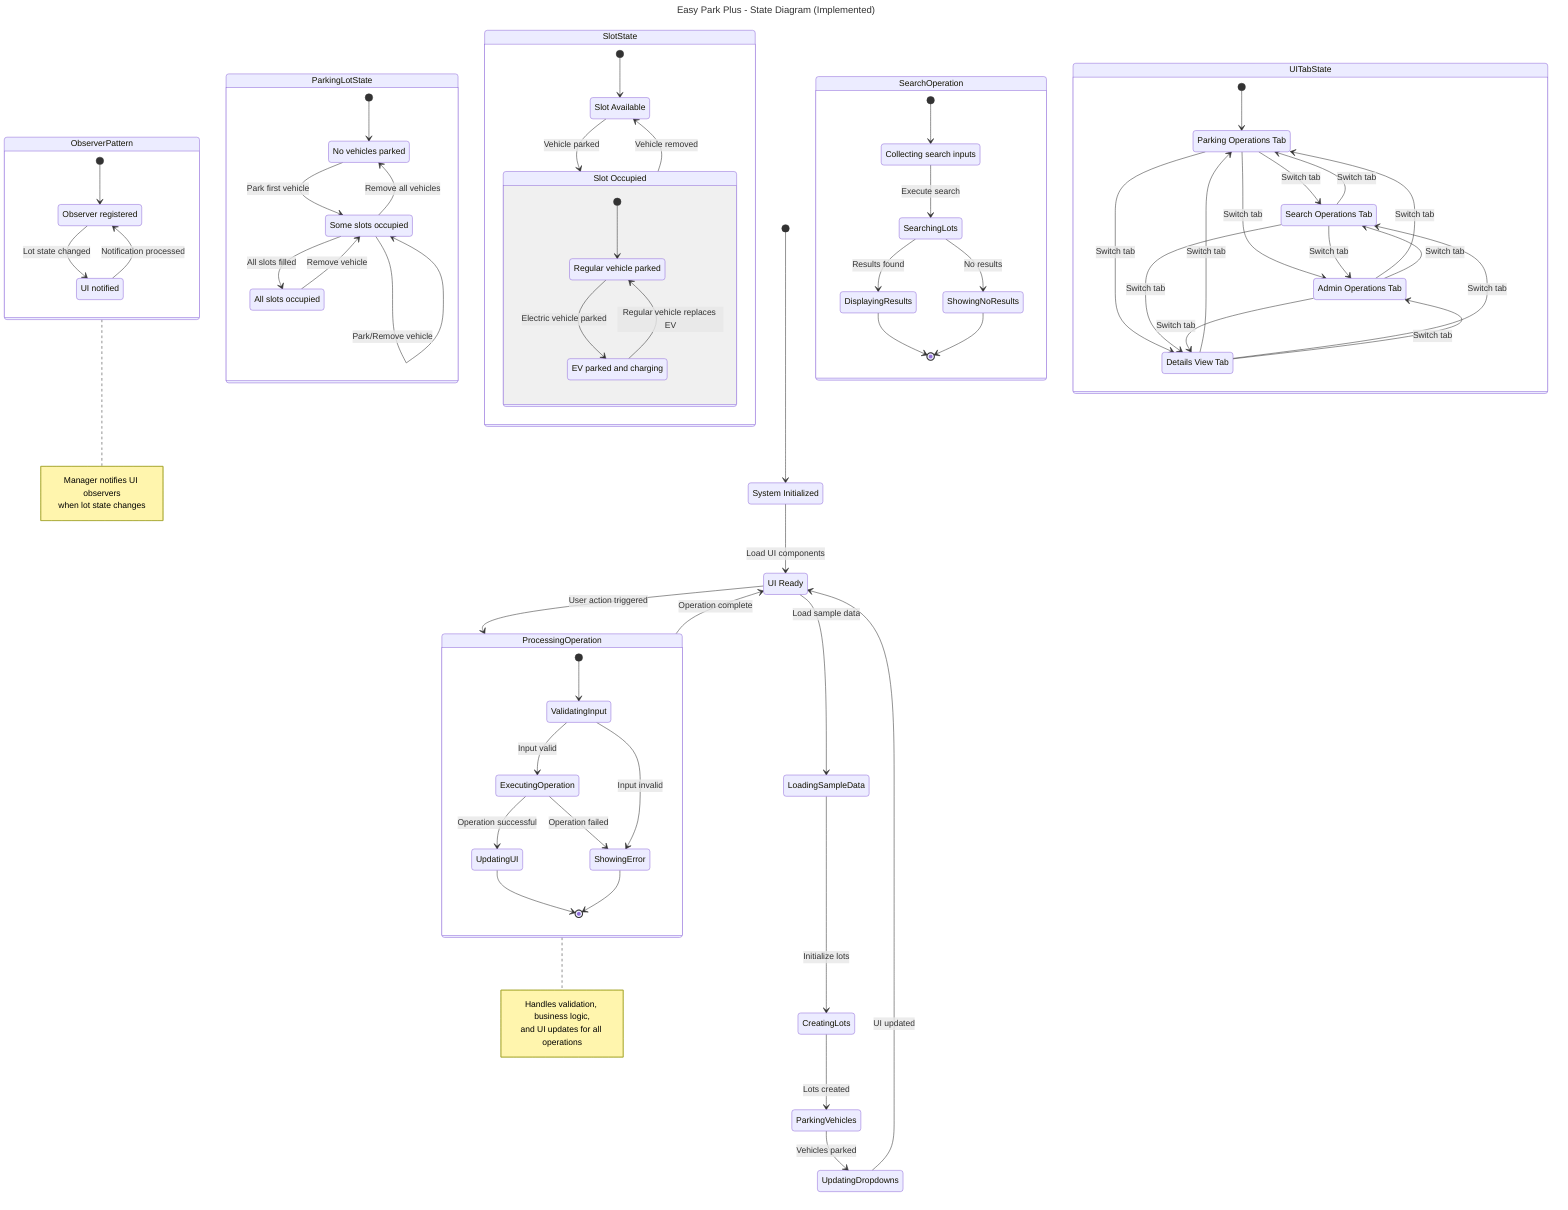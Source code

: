 ---
title: Easy Park Plus - State Diagram (Implemented)
---
stateDiagram-v2
    [*] --> SystemInitialized
    
    %% System States
    SystemInitialized: System Initialized
    SystemInitialized --> UIReady: Load UI components
    
    UIReady: UI Ready
    UIReady --> ProcessingOperation: User action triggered
    UIReady --> LoadingSampleData: Load sample data
    
    %% Operation Processing States
    state ProcessingOperation {
        [*] --> ValidatingInput
        ValidatingInput --> ExecutingOperation: Input valid
        ValidatingInput --> ShowingError: Input invalid
        ExecutingOperation --> UpdatingUI: Operation successful
        ExecutingOperation --> ShowingError: Operation failed
        UpdatingUI --> [*]
        ShowingError --> [*]
    }
    
    ProcessingOperation --> UIReady: Operation complete
    
    %% Sample Data Loading
    LoadingSampleData --> CreatingLots: Initialize lots
    CreatingLots --> ParkingVehicles: Lots created
    ParkingVehicles --> UpdatingDropdowns: Vehicles parked
    UpdatingDropdowns --> UIReady: UI updated
    
    %% Parking Lot States (Composite State)
    state ParkingLotState {
        [*] --> EmptyLot
        EmptyLot: No vehicles parked
        EmptyLot --> PartiallyOccupied: Park first vehicle
        
        PartiallyOccupied: Some slots occupied
        PartiallyOccupied --> FullyOccupied: All slots filled
        PartiallyOccupied --> EmptyLot: Remove all vehicles
        PartiallyOccupied --> PartiallyOccupied: Park/Remove vehicle
        
        FullyOccupied: All slots occupied
        FullyOccupied --> PartiallyOccupied: Remove vehicle
    }
    
    %% Individual Slot States (Composite State)
    state SlotState {
        [*] --> Available
        Available: Slot Available
        Available --> Occupied: Vehicle parked
        
        Occupied: Slot Occupied
        Occupied --> Available: Vehicle removed
        
        %% EV Slot Specific States
        state Occupied {
            [*] --> StandardOccupied
            StandardOccupied: Regular vehicle parked
            StandardOccupied --> EVCharging: Electric vehicle parked
            EVCharging: EV parked and charging
            EVCharging --> StandardOccupied: Regular vehicle replaces EV
        }
    }
    
    %% Observer Pattern State
    state ObserverPattern {
        [*] --> ObserverReady
        ObserverReady: Observer registered
        ObserverReady --> NotificationSent: Lot state changed
        NotificationSent: UI notified
        NotificationSent --> ObserverReady: Notification processed
    }
    
    %% Search Operation States
    state SearchOperation {
        [*] --> GatheringCriteria
        GatheringCriteria: Collecting search inputs
        GatheringCriteria --> SearchingLots: Execute search
        SearchingLots --> DisplayingResults: Results found
        SearchingLots --> ShowingNoResults: No results
        DisplayingResults --> [*]
        ShowingNoResults --> [*]
    }
    
    %% UI Tab States
    state UITabState {
        [*] --> ParkingTab
        ParkingTab: Parking Operations Tab
        SearchTab: Search Operations Tab  
        AdminTab: Admin Operations Tab
        DetailsTab: Details View Tab
        
        ParkingTab --> SearchTab: Switch tab
        ParkingTab --> AdminTab: Switch tab
        ParkingTab --> DetailsTab: Switch tab
        SearchTab --> ParkingTab: Switch tab
        SearchTab --> AdminTab: Switch tab
        SearchTab --> DetailsTab: Switch tab
        AdminTab --> ParkingTab: Switch tab
        AdminTab --> SearchTab: Switch tab
        AdminTab --> DetailsTab: Switch tab
        DetailsTab --> ParkingTab: Switch tab
        DetailsTab --> SearchTab: Switch tab
        DetailsTab --> AdminTab: Switch tab
    }
    
    %% Notes
    note right of ProcessingOperation
        Handles validation, business logic,
        and UI updates for all operations
    end note
    
    note right of ObserverPattern
        Manager notifies UI observers
        when lot state changes
    end note
